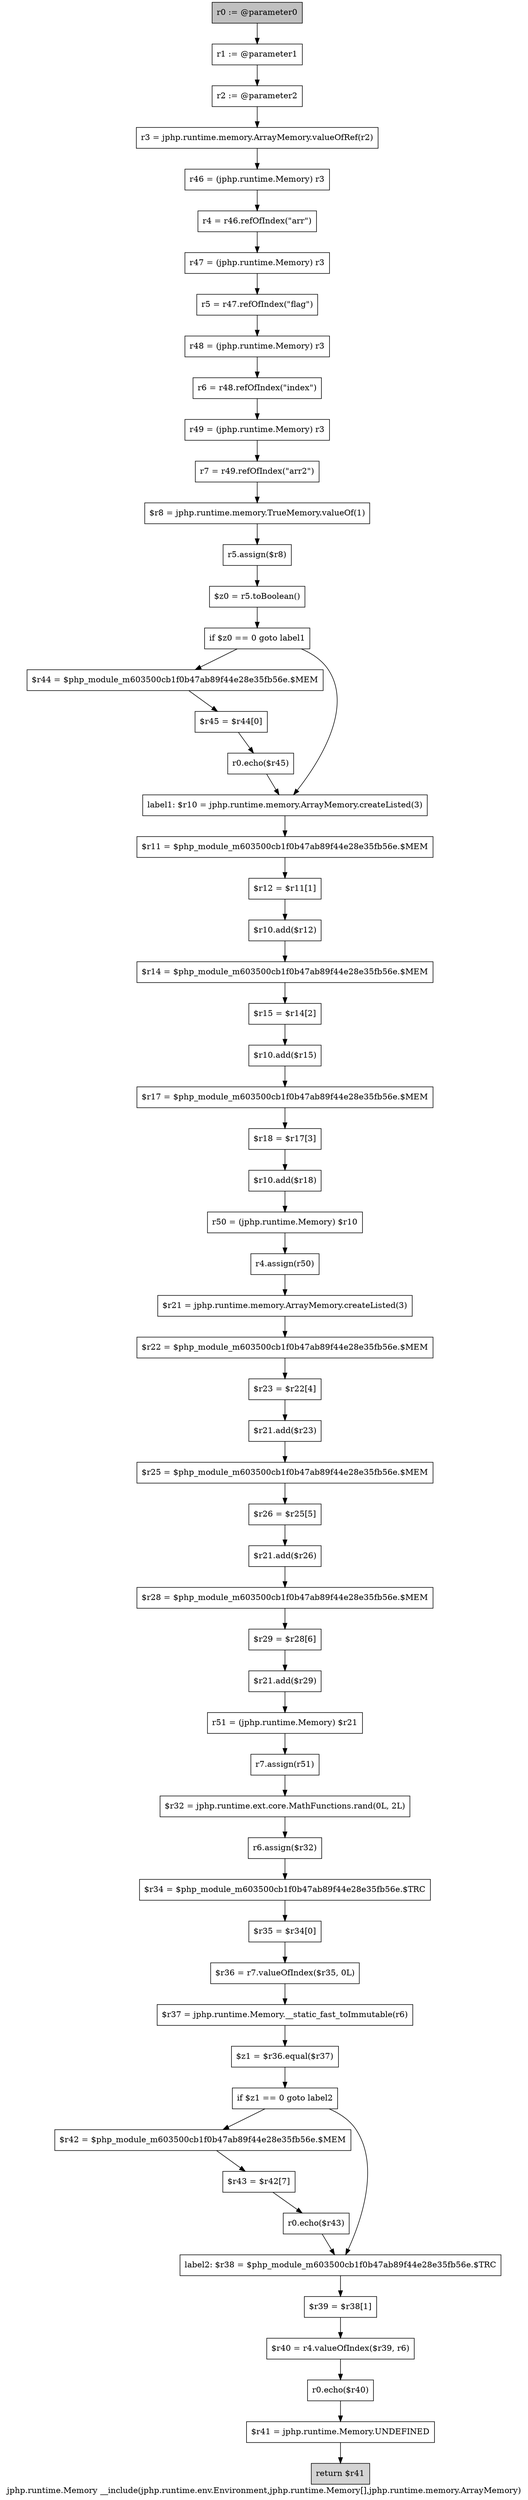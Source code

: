 digraph "jphp.runtime.Memory __include(jphp.runtime.env.Environment,jphp.runtime.Memory[],jphp.runtime.memory.ArrayMemory)" {
    label="jphp.runtime.Memory __include(jphp.runtime.env.Environment,jphp.runtime.Memory[],jphp.runtime.memory.ArrayMemory)";
    node [shape=box];
    "0" [style=filled,fillcolor=gray,label="r0 := @parameter0",];
    "1" [label="r1 := @parameter1",];
    "0"->"1";
    "2" [label="r2 := @parameter2",];
    "1"->"2";
    "3" [label="r3 = jphp.runtime.memory.ArrayMemory.valueOfRef(r2)",];
    "2"->"3";
    "4" [label="r46 = (jphp.runtime.Memory) r3",];
    "3"->"4";
    "5" [label="r4 = r46.refOfIndex(\"arr\")",];
    "4"->"5";
    "6" [label="r47 = (jphp.runtime.Memory) r3",];
    "5"->"6";
    "7" [label="r5 = r47.refOfIndex(\"flag\")",];
    "6"->"7";
    "8" [label="r48 = (jphp.runtime.Memory) r3",];
    "7"->"8";
    "9" [label="r6 = r48.refOfIndex(\"index\")",];
    "8"->"9";
    "10" [label="r49 = (jphp.runtime.Memory) r3",];
    "9"->"10";
    "11" [label="r7 = r49.refOfIndex(\"arr2\")",];
    "10"->"11";
    "12" [label="$r8 = jphp.runtime.memory.TrueMemory.valueOf(1)",];
    "11"->"12";
    "13" [label="r5.assign($r8)",];
    "12"->"13";
    "14" [label="$z0 = r5.toBoolean()",];
    "13"->"14";
    "15" [label="if $z0 == 0 goto label1",];
    "14"->"15";
    "16" [label="$r44 = $php_module_m603500cb1f0b47ab89f44e28e35fb56e.$MEM",];
    "15"->"16";
    "19" [label="label1: $r10 = jphp.runtime.memory.ArrayMemory.createListed(3)",];
    "15"->"19";
    "17" [label="$r45 = $r44[0]",];
    "16"->"17";
    "18" [label="r0.echo($r45)",];
    "17"->"18";
    "18"->"19";
    "20" [label="$r11 = $php_module_m603500cb1f0b47ab89f44e28e35fb56e.$MEM",];
    "19"->"20";
    "21" [label="$r12 = $r11[1]",];
    "20"->"21";
    "22" [label="$r10.add($r12)",];
    "21"->"22";
    "23" [label="$r14 = $php_module_m603500cb1f0b47ab89f44e28e35fb56e.$MEM",];
    "22"->"23";
    "24" [label="$r15 = $r14[2]",];
    "23"->"24";
    "25" [label="$r10.add($r15)",];
    "24"->"25";
    "26" [label="$r17 = $php_module_m603500cb1f0b47ab89f44e28e35fb56e.$MEM",];
    "25"->"26";
    "27" [label="$r18 = $r17[3]",];
    "26"->"27";
    "28" [label="$r10.add($r18)",];
    "27"->"28";
    "29" [label="r50 = (jphp.runtime.Memory) $r10",];
    "28"->"29";
    "30" [label="r4.assign(r50)",];
    "29"->"30";
    "31" [label="$r21 = jphp.runtime.memory.ArrayMemory.createListed(3)",];
    "30"->"31";
    "32" [label="$r22 = $php_module_m603500cb1f0b47ab89f44e28e35fb56e.$MEM",];
    "31"->"32";
    "33" [label="$r23 = $r22[4]",];
    "32"->"33";
    "34" [label="$r21.add($r23)",];
    "33"->"34";
    "35" [label="$r25 = $php_module_m603500cb1f0b47ab89f44e28e35fb56e.$MEM",];
    "34"->"35";
    "36" [label="$r26 = $r25[5]",];
    "35"->"36";
    "37" [label="$r21.add($r26)",];
    "36"->"37";
    "38" [label="$r28 = $php_module_m603500cb1f0b47ab89f44e28e35fb56e.$MEM",];
    "37"->"38";
    "39" [label="$r29 = $r28[6]",];
    "38"->"39";
    "40" [label="$r21.add($r29)",];
    "39"->"40";
    "41" [label="r51 = (jphp.runtime.Memory) $r21",];
    "40"->"41";
    "42" [label="r7.assign(r51)",];
    "41"->"42";
    "43" [label="$r32 = jphp.runtime.ext.core.MathFunctions.rand(0L, 2L)",];
    "42"->"43";
    "44" [label="r6.assign($r32)",];
    "43"->"44";
    "45" [label="$r34 = $php_module_m603500cb1f0b47ab89f44e28e35fb56e.$TRC",];
    "44"->"45";
    "46" [label="$r35 = $r34[0]",];
    "45"->"46";
    "47" [label="$r36 = r7.valueOfIndex($r35, 0L)",];
    "46"->"47";
    "48" [label="$r37 = jphp.runtime.Memory.__static_fast_toImmutable(r6)",];
    "47"->"48";
    "49" [label="$z1 = $r36.equal($r37)",];
    "48"->"49";
    "50" [label="if $z1 == 0 goto label2",];
    "49"->"50";
    "51" [label="$r42 = $php_module_m603500cb1f0b47ab89f44e28e35fb56e.$MEM",];
    "50"->"51";
    "54" [label="label2: $r38 = $php_module_m603500cb1f0b47ab89f44e28e35fb56e.$TRC",];
    "50"->"54";
    "52" [label="$r43 = $r42[7]",];
    "51"->"52";
    "53" [label="r0.echo($r43)",];
    "52"->"53";
    "53"->"54";
    "55" [label="$r39 = $r38[1]",];
    "54"->"55";
    "56" [label="$r40 = r4.valueOfIndex($r39, r6)",];
    "55"->"56";
    "57" [label="r0.echo($r40)",];
    "56"->"57";
    "58" [label="$r41 = jphp.runtime.Memory.UNDEFINED",];
    "57"->"58";
    "59" [style=filled,fillcolor=lightgray,label="return $r41",];
    "58"->"59";
}
